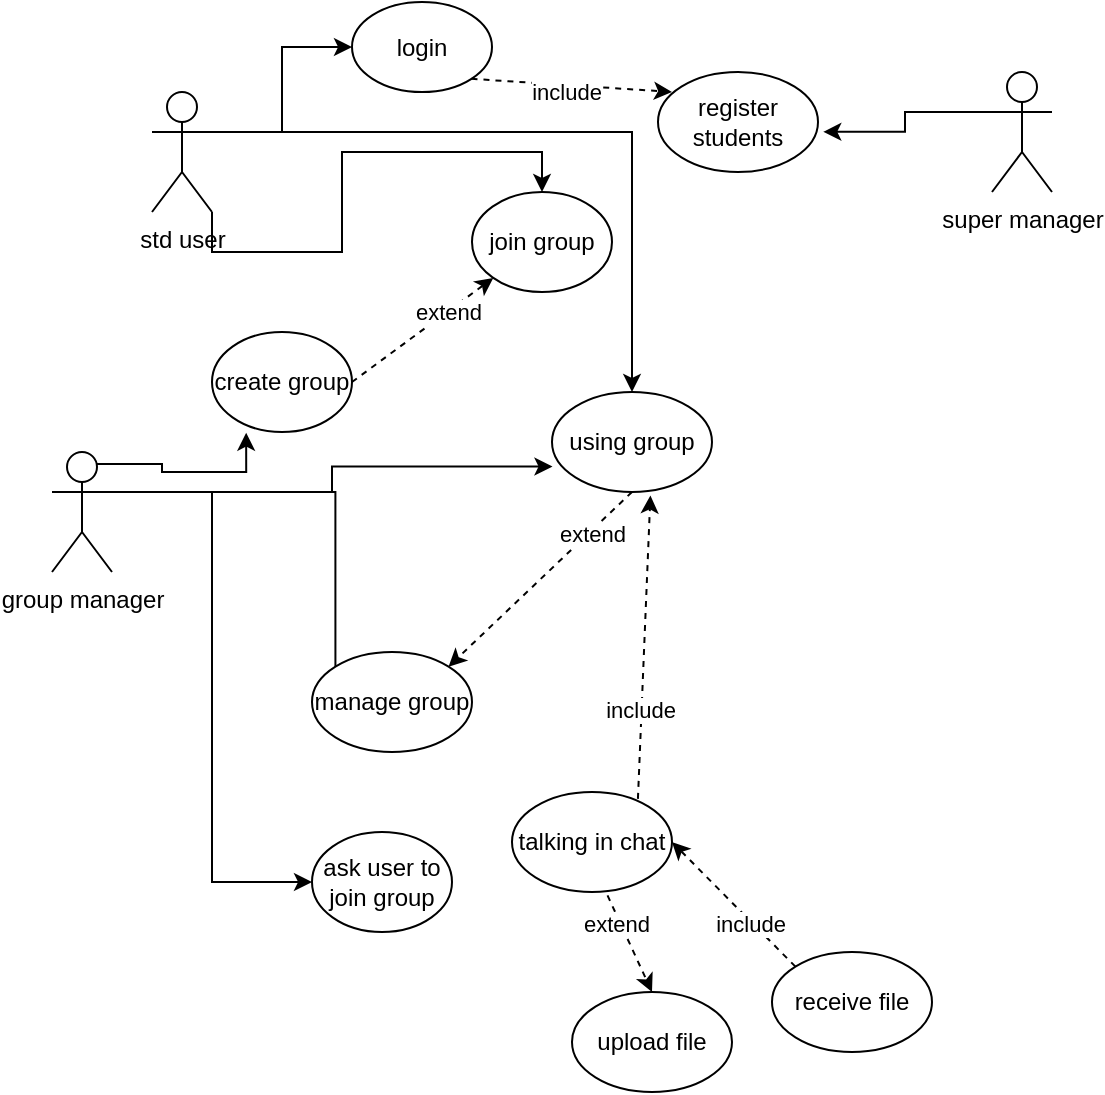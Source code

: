 <mxfile>
    <diagram id="0mdjx78xJxZFD-WzWbc_" name="Page-1">
        <mxGraphModel dx="820" dy="478" grid="1" gridSize="10" guides="1" tooltips="1" connect="1" arrows="1" fold="1" page="1" pageScale="1" pageWidth="827" pageHeight="1169" math="0" shadow="0">
            <root>
                <mxCell id="0"/>
                <mxCell id="1" parent="0"/>
                <mxCell id="9" style="edgeStyle=orthogonalEdgeStyle;rounded=0;orthogonalLoop=1;jettySize=auto;html=1;exitX=1;exitY=0.333;exitDx=0;exitDy=0;exitPerimeter=0;" edge="1" parent="1" source="3" target="7">
                    <mxGeometry relative="1" as="geometry"/>
                </mxCell>
                <mxCell id="35" style="edgeStyle=orthogonalEdgeStyle;rounded=0;orthogonalLoop=1;jettySize=auto;html=1;exitX=1;exitY=0.333;exitDx=0;exitDy=0;exitPerimeter=0;" edge="1" parent="1" source="3" target="33">
                    <mxGeometry relative="1" as="geometry"/>
                </mxCell>
                <mxCell id="39" style="edgeStyle=orthogonalEdgeStyle;rounded=0;orthogonalLoop=1;jettySize=auto;html=1;exitX=1;exitY=1;exitDx=0;exitDy=0;exitPerimeter=0;entryX=0.5;entryY=0;entryDx=0;entryDy=0;" edge="1" parent="1" source="3" target="38">
                    <mxGeometry relative="1" as="geometry"/>
                </mxCell>
                <mxCell id="3" value="std user" style="shape=umlActor;verticalLabelPosition=bottom;verticalAlign=top;html=1;outlineConnect=0;" vertex="1" parent="1">
                    <mxGeometry x="80" y="70" width="30" height="60" as="geometry"/>
                </mxCell>
                <mxCell id="8" style="edgeStyle=orthogonalEdgeStyle;rounded=0;orthogonalLoop=1;jettySize=auto;html=1;exitX=1;exitY=0.333;exitDx=0;exitDy=0;exitPerimeter=0;entryX=0.003;entryY=0.745;entryDx=0;entryDy=0;entryPerimeter=0;" edge="1" parent="1" source="4" target="7">
                    <mxGeometry relative="1" as="geometry"/>
                </mxCell>
                <mxCell id="11" style="edgeStyle=orthogonalEdgeStyle;rounded=0;orthogonalLoop=1;jettySize=auto;html=1;exitX=1;exitY=0.333;exitDx=0;exitDy=0;exitPerimeter=0;entryX=0;entryY=1;entryDx=0;entryDy=0;" edge="1" parent="1" source="4" target="10">
                    <mxGeometry relative="1" as="geometry"/>
                </mxCell>
                <mxCell id="42" style="edgeStyle=orthogonalEdgeStyle;rounded=0;orthogonalLoop=1;jettySize=auto;html=1;exitX=0.75;exitY=0.1;exitDx=0;exitDy=0;exitPerimeter=0;entryX=0.244;entryY=1.007;entryDx=0;entryDy=0;entryPerimeter=0;" edge="1" parent="1" source="4" target="40">
                    <mxGeometry relative="1" as="geometry"/>
                </mxCell>
                <mxCell id="45" style="edgeStyle=orthogonalEdgeStyle;rounded=0;orthogonalLoop=1;jettySize=auto;html=1;exitX=1;exitY=0.333;exitDx=0;exitDy=0;exitPerimeter=0;entryX=0;entryY=0.5;entryDx=0;entryDy=0;" edge="1" parent="1" source="4" target="44">
                    <mxGeometry relative="1" as="geometry"/>
                </mxCell>
                <mxCell id="4" value="group manager" style="shape=umlActor;verticalLabelPosition=bottom;verticalAlign=top;html=1;outlineConnect=0;" vertex="1" parent="1">
                    <mxGeometry x="30" y="250" width="30" height="60" as="geometry"/>
                </mxCell>
                <mxCell id="7" value="using group" style="ellipse;whiteSpace=wrap;html=1;" vertex="1" parent="1">
                    <mxGeometry x="280" y="220" width="80" height="50" as="geometry"/>
                </mxCell>
                <mxCell id="10" value="manage group" style="ellipse;whiteSpace=wrap;html=1;" vertex="1" parent="1">
                    <mxGeometry x="160" y="350" width="80" height="50" as="geometry"/>
                </mxCell>
                <mxCell id="32" style="edgeStyle=orthogonalEdgeStyle;rounded=0;orthogonalLoop=1;jettySize=auto;html=1;exitX=0;exitY=0.333;exitDx=0;exitDy=0;exitPerimeter=0;entryX=1.033;entryY=0.598;entryDx=0;entryDy=0;entryPerimeter=0;" edge="1" parent="1" source="14" target="31">
                    <mxGeometry relative="1" as="geometry"/>
                </mxCell>
                <mxCell id="14" value="super manager" style="shape=umlActor;verticalLabelPosition=bottom;verticalAlign=top;html=1;outlineConnect=0;" vertex="1" parent="1">
                    <mxGeometry x="500" y="60" width="30" height="60" as="geometry"/>
                </mxCell>
                <mxCell id="16" value="talking in chat" style="ellipse;whiteSpace=wrap;html=1;" vertex="1" parent="1">
                    <mxGeometry x="260" y="420" width="80" height="50" as="geometry"/>
                </mxCell>
                <mxCell id="20" value="upload file" style="ellipse;whiteSpace=wrap;html=1;" vertex="1" parent="1">
                    <mxGeometry x="290" y="520" width="80" height="50" as="geometry"/>
                </mxCell>
                <mxCell id="21" value="receive file" style="ellipse;whiteSpace=wrap;html=1;" vertex="1" parent="1">
                    <mxGeometry x="390" y="500" width="80" height="50" as="geometry"/>
                </mxCell>
                <mxCell id="22" value="" style="endArrow=classic;html=1;dashed=1;exitX=0.597;exitY=1.034;exitDx=0;exitDy=0;exitPerimeter=0;entryX=0.5;entryY=0;entryDx=0;entryDy=0;" edge="1" parent="1" source="16" target="20">
                    <mxGeometry width="50" height="50" relative="1" as="geometry">
                        <mxPoint x="293" y="490" as="sourcePoint"/>
                        <mxPoint x="343" y="440" as="targetPoint"/>
                    </mxGeometry>
                </mxCell>
                <mxCell id="28" value="extend" style="edgeLabel;html=1;align=center;verticalAlign=middle;resizable=0;points=[];" vertex="1" connectable="0" parent="22">
                    <mxGeometry x="-0.457" y="-2" relative="1" as="geometry">
                        <mxPoint as="offset"/>
                    </mxGeometry>
                </mxCell>
                <mxCell id="23" value="" style="endArrow=classic;html=1;dashed=1;entryX=1;entryY=0.5;entryDx=0;entryDy=0;exitX=0;exitY=0;exitDx=0;exitDy=0;" edge="1" parent="1" source="21" target="16">
                    <mxGeometry width="50" height="50" relative="1" as="geometry">
                        <mxPoint x="342" y="530" as="sourcePoint"/>
                        <mxPoint x="342" y="480" as="targetPoint"/>
                    </mxGeometry>
                </mxCell>
                <mxCell id="29" value="include" style="edgeLabel;html=1;align=center;verticalAlign=middle;resizable=0;points=[];" vertex="1" connectable="0" parent="23">
                    <mxGeometry x="-0.28" y="1" relative="1" as="geometry">
                        <mxPoint as="offset"/>
                    </mxGeometry>
                </mxCell>
                <mxCell id="27" value="" style="endArrow=classic;html=1;dashed=1;exitX=0.787;exitY=0.069;exitDx=0;exitDy=0;exitPerimeter=0;entryX=0.615;entryY=1.034;entryDx=0;entryDy=0;entryPerimeter=0;" edge="1" parent="1" source="16" target="7">
                    <mxGeometry width="50" height="50" relative="1" as="geometry">
                        <mxPoint x="240" y="460" as="sourcePoint"/>
                        <mxPoint x="290" y="410" as="targetPoint"/>
                    </mxGeometry>
                </mxCell>
                <mxCell id="30" value="include" style="edgeLabel;html=1;align=center;verticalAlign=middle;resizable=0;points=[];" vertex="1" connectable="0" parent="27">
                    <mxGeometry x="-0.406" y="1" relative="1" as="geometry">
                        <mxPoint as="offset"/>
                    </mxGeometry>
                </mxCell>
                <mxCell id="31" value="register students" style="ellipse;whiteSpace=wrap;html=1;" vertex="1" parent="1">
                    <mxGeometry x="333" y="60" width="80" height="50" as="geometry"/>
                </mxCell>
                <mxCell id="33" value="login" style="ellipse;whiteSpace=wrap;html=1;" vertex="1" parent="1">
                    <mxGeometry x="180" y="25" width="70" height="45" as="geometry"/>
                </mxCell>
                <mxCell id="36" value="" style="endArrow=classic;html=1;dashed=1;exitX=1;exitY=1;exitDx=0;exitDy=0;" edge="1" parent="1" source="33">
                    <mxGeometry width="50" height="50" relative="1" as="geometry">
                        <mxPoint x="290" y="130" as="sourcePoint"/>
                        <mxPoint x="340" y="70" as="targetPoint"/>
                    </mxGeometry>
                </mxCell>
                <mxCell id="37" value="include" style="edgeLabel;html=1;align=center;verticalAlign=middle;resizable=0;points=[];" vertex="1" connectable="0" parent="36">
                    <mxGeometry x="0.443" y="2" relative="1" as="geometry">
                        <mxPoint x="-25" y="4" as="offset"/>
                    </mxGeometry>
                </mxCell>
                <mxCell id="38" value="join group" style="ellipse;whiteSpace=wrap;html=1;" vertex="1" parent="1">
                    <mxGeometry x="240" y="120" width="70" height="50" as="geometry"/>
                </mxCell>
                <mxCell id="40" value="create group" style="ellipse;whiteSpace=wrap;html=1;" vertex="1" parent="1">
                    <mxGeometry x="110" y="190" width="70" height="50" as="geometry"/>
                </mxCell>
                <mxCell id="41" value="" style="endArrow=classic;html=1;dashed=1;exitX=1;exitY=0.5;exitDx=0;exitDy=0;" edge="1" parent="1" source="40" target="38">
                    <mxGeometry width="50" height="50" relative="1" as="geometry">
                        <mxPoint x="250" y="200" as="sourcePoint"/>
                        <mxPoint x="300" y="150" as="targetPoint"/>
                    </mxGeometry>
                </mxCell>
                <mxCell id="43" value="extend" style="edgeLabel;html=1;align=center;verticalAlign=middle;resizable=0;points=[];" vertex="1" connectable="0" parent="41">
                    <mxGeometry x="0.374" y="1" relative="1" as="geometry">
                        <mxPoint y="1" as="offset"/>
                    </mxGeometry>
                </mxCell>
                <mxCell id="44" value="ask user to join group" style="ellipse;whiteSpace=wrap;html=1;" vertex="1" parent="1">
                    <mxGeometry x="160" y="440" width="70" height="50" as="geometry"/>
                </mxCell>
                <mxCell id="46" value="" style="endArrow=classic;html=1;dashed=1;entryX=1;entryY=0;entryDx=0;entryDy=0;exitX=0.5;exitY=1;exitDx=0;exitDy=0;" edge="1" parent="1" source="7" target="10">
                    <mxGeometry width="50" height="50" relative="1" as="geometry">
                        <mxPoint x="250" y="330" as="sourcePoint"/>
                        <mxPoint x="300" y="280" as="targetPoint"/>
                    </mxGeometry>
                </mxCell>
                <mxCell id="47" value="extend" style="edgeLabel;html=1;align=center;verticalAlign=middle;resizable=0;points=[];" vertex="1" connectable="0" parent="46">
                    <mxGeometry x="-0.548" y="1" relative="1" as="geometry">
                        <mxPoint as="offset"/>
                    </mxGeometry>
                </mxCell>
            </root>
        </mxGraphModel>
    </diagram>
</mxfile>